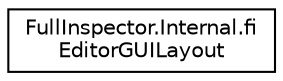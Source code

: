 digraph "Graphical Class Hierarchy"
{
  edge [fontname="Helvetica",fontsize="10",labelfontname="Helvetica",labelfontsize="10"];
  node [fontname="Helvetica",fontsize="10",shape=record];
  rankdir="LR";
  Node1 [label="FullInspector.Internal.fi\lEditorGUILayout",height=0.2,width=0.4,color="black", fillcolor="white", style="filled",URL="$class_full_inspector_1_1_internal_1_1fi_editor_g_u_i_layout.html"];
}

